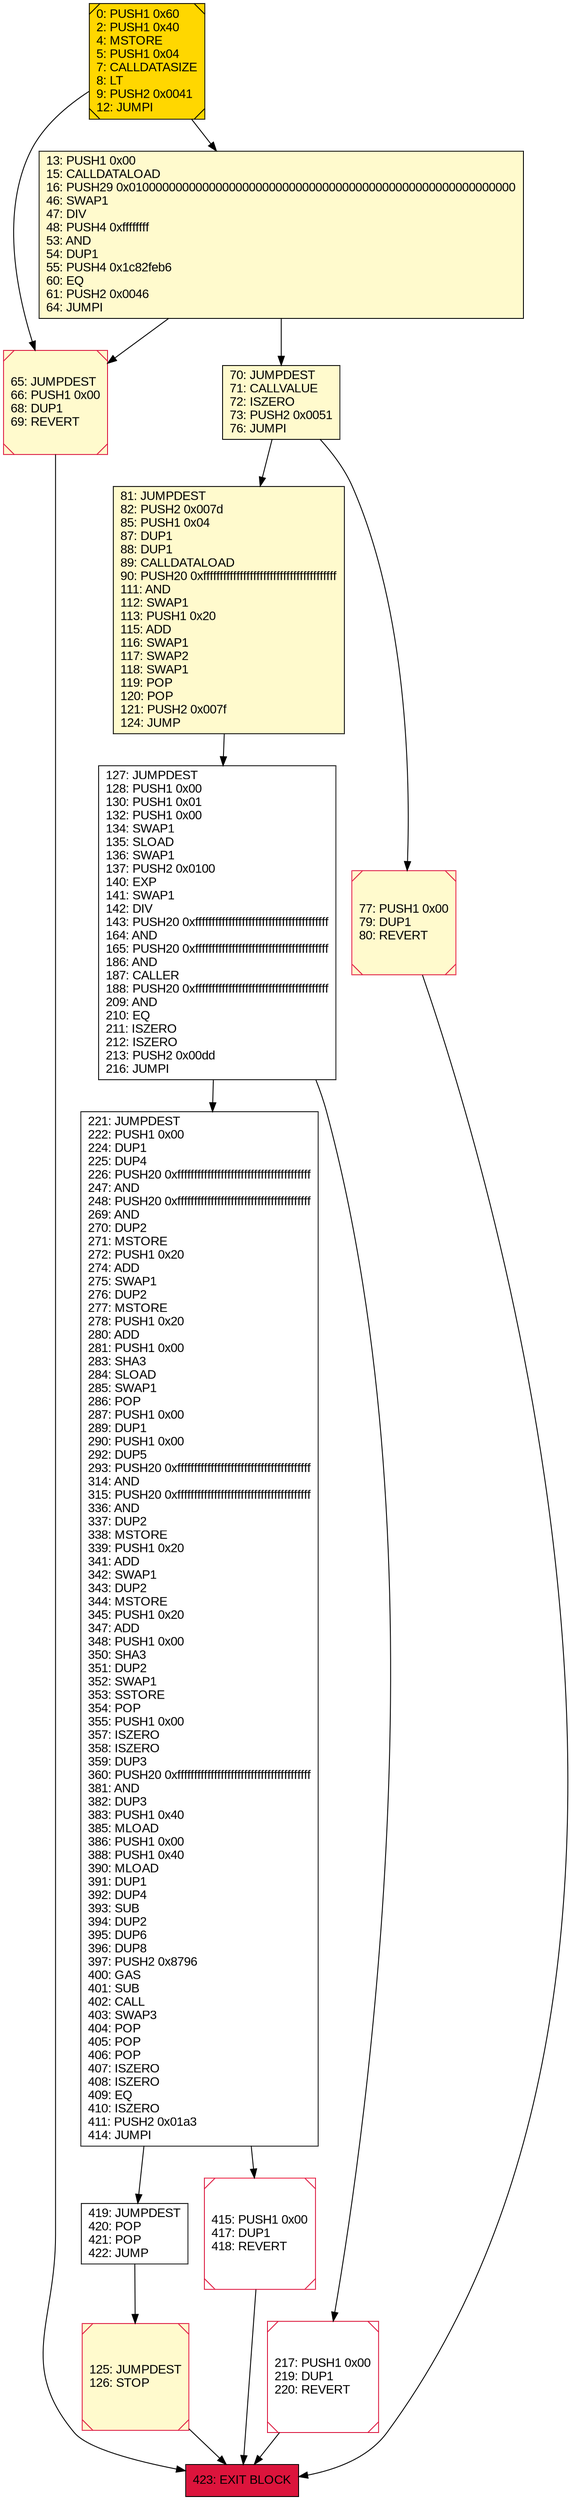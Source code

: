 digraph G {
bgcolor=transparent rankdir=UD;
node [shape=box style=filled color=black fillcolor=white fontname=arial fontcolor=black];
127 [label="127: JUMPDEST\l128: PUSH1 0x00\l130: PUSH1 0x01\l132: PUSH1 0x00\l134: SWAP1\l135: SLOAD\l136: SWAP1\l137: PUSH2 0x0100\l140: EXP\l141: SWAP1\l142: DIV\l143: PUSH20 0xffffffffffffffffffffffffffffffffffffffff\l164: AND\l165: PUSH20 0xffffffffffffffffffffffffffffffffffffffff\l186: AND\l187: CALLER\l188: PUSH20 0xffffffffffffffffffffffffffffffffffffffff\l209: AND\l210: EQ\l211: ISZERO\l212: ISZERO\l213: PUSH2 0x00dd\l216: JUMPI\l" ];
65 [label="65: JUMPDEST\l66: PUSH1 0x00\l68: DUP1\l69: REVERT\l" fillcolor=lemonchiffon shape=Msquare color=crimson ];
81 [label="81: JUMPDEST\l82: PUSH2 0x007d\l85: PUSH1 0x04\l87: DUP1\l88: DUP1\l89: CALLDATALOAD\l90: PUSH20 0xffffffffffffffffffffffffffffffffffffffff\l111: AND\l112: SWAP1\l113: PUSH1 0x20\l115: ADD\l116: SWAP1\l117: SWAP2\l118: SWAP1\l119: POP\l120: POP\l121: PUSH2 0x007f\l124: JUMP\l" fillcolor=lemonchiffon ];
221 [label="221: JUMPDEST\l222: PUSH1 0x00\l224: DUP1\l225: DUP4\l226: PUSH20 0xffffffffffffffffffffffffffffffffffffffff\l247: AND\l248: PUSH20 0xffffffffffffffffffffffffffffffffffffffff\l269: AND\l270: DUP2\l271: MSTORE\l272: PUSH1 0x20\l274: ADD\l275: SWAP1\l276: DUP2\l277: MSTORE\l278: PUSH1 0x20\l280: ADD\l281: PUSH1 0x00\l283: SHA3\l284: SLOAD\l285: SWAP1\l286: POP\l287: PUSH1 0x00\l289: DUP1\l290: PUSH1 0x00\l292: DUP5\l293: PUSH20 0xffffffffffffffffffffffffffffffffffffffff\l314: AND\l315: PUSH20 0xffffffffffffffffffffffffffffffffffffffff\l336: AND\l337: DUP2\l338: MSTORE\l339: PUSH1 0x20\l341: ADD\l342: SWAP1\l343: DUP2\l344: MSTORE\l345: PUSH1 0x20\l347: ADD\l348: PUSH1 0x00\l350: SHA3\l351: DUP2\l352: SWAP1\l353: SSTORE\l354: POP\l355: PUSH1 0x00\l357: ISZERO\l358: ISZERO\l359: DUP3\l360: PUSH20 0xffffffffffffffffffffffffffffffffffffffff\l381: AND\l382: DUP3\l383: PUSH1 0x40\l385: MLOAD\l386: PUSH1 0x00\l388: PUSH1 0x40\l390: MLOAD\l391: DUP1\l392: DUP4\l393: SUB\l394: DUP2\l395: DUP6\l396: DUP8\l397: PUSH2 0x8796\l400: GAS\l401: SUB\l402: CALL\l403: SWAP3\l404: POP\l405: POP\l406: POP\l407: ISZERO\l408: ISZERO\l409: EQ\l410: ISZERO\l411: PUSH2 0x01a3\l414: JUMPI\l" ];
423 [label="423: EXIT BLOCK\l" fillcolor=crimson ];
419 [label="419: JUMPDEST\l420: POP\l421: POP\l422: JUMP\l" ];
125 [label="125: JUMPDEST\l126: STOP\l" fillcolor=lemonchiffon shape=Msquare color=crimson ];
77 [label="77: PUSH1 0x00\l79: DUP1\l80: REVERT\l" fillcolor=lemonchiffon shape=Msquare color=crimson ];
13 [label="13: PUSH1 0x00\l15: CALLDATALOAD\l16: PUSH29 0x0100000000000000000000000000000000000000000000000000000000\l46: SWAP1\l47: DIV\l48: PUSH4 0xffffffff\l53: AND\l54: DUP1\l55: PUSH4 0x1c82feb6\l60: EQ\l61: PUSH2 0x0046\l64: JUMPI\l" fillcolor=lemonchiffon ];
0 [label="0: PUSH1 0x60\l2: PUSH1 0x40\l4: MSTORE\l5: PUSH1 0x04\l7: CALLDATASIZE\l8: LT\l9: PUSH2 0x0041\l12: JUMPI\l" fillcolor=lemonchiffon shape=Msquare fillcolor=gold ];
70 [label="70: JUMPDEST\l71: CALLVALUE\l72: ISZERO\l73: PUSH2 0x0051\l76: JUMPI\l" fillcolor=lemonchiffon ];
217 [label="217: PUSH1 0x00\l219: DUP1\l220: REVERT\l" shape=Msquare color=crimson ];
415 [label="415: PUSH1 0x00\l417: DUP1\l418: REVERT\l" shape=Msquare color=crimson ];
419 -> 125;
65 -> 423;
81 -> 127;
127 -> 221;
13 -> 65;
77 -> 423;
221 -> 419;
125 -> 423;
0 -> 65;
70 -> 81;
127 -> 217;
13 -> 70;
415 -> 423;
0 -> 13;
70 -> 77;
221 -> 415;
217 -> 423;
}